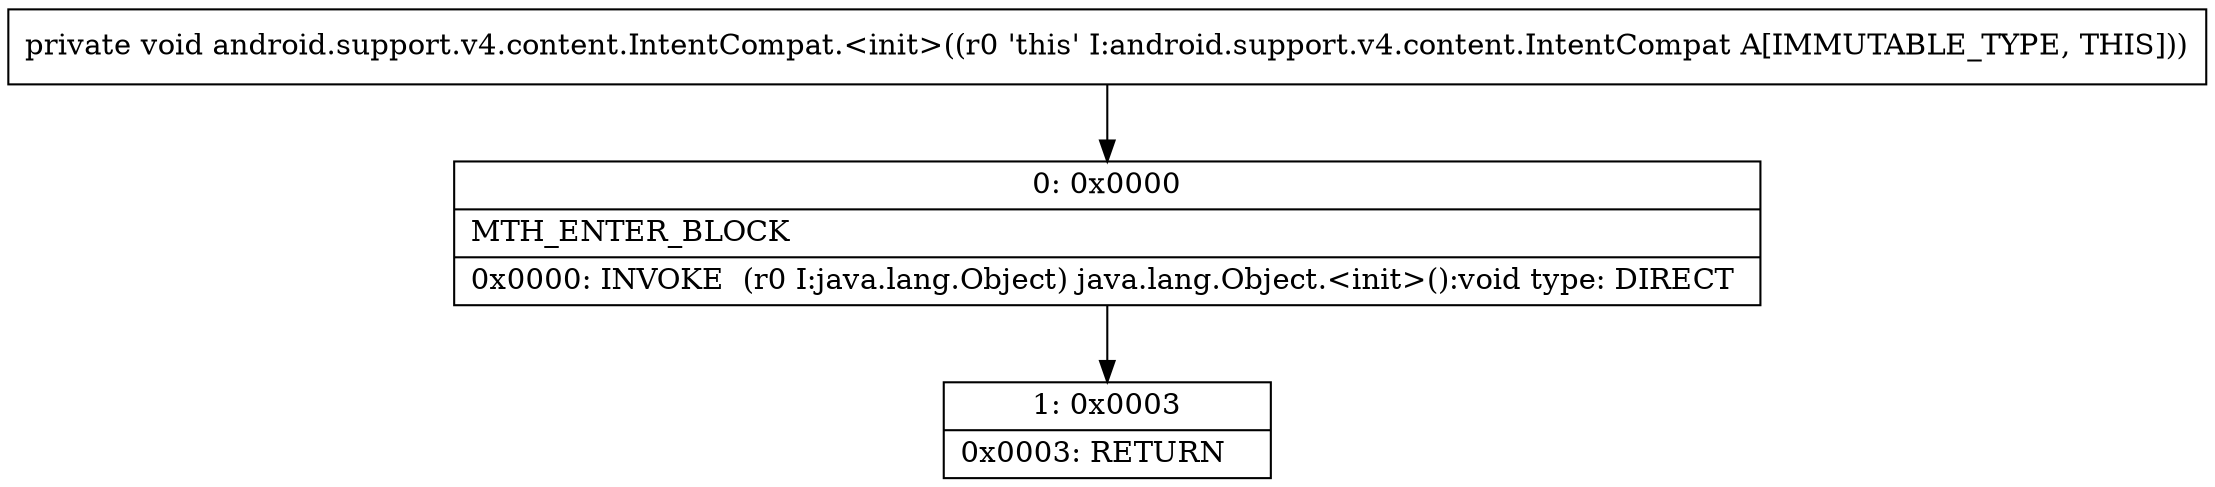 digraph "CFG forandroid.support.v4.content.IntentCompat.\<init\>()V" {
Node_0 [shape=record,label="{0\:\ 0x0000|MTH_ENTER_BLOCK\l|0x0000: INVOKE  (r0 I:java.lang.Object) java.lang.Object.\<init\>():void type: DIRECT \l}"];
Node_1 [shape=record,label="{1\:\ 0x0003|0x0003: RETURN   \l}"];
MethodNode[shape=record,label="{private void android.support.v4.content.IntentCompat.\<init\>((r0 'this' I:android.support.v4.content.IntentCompat A[IMMUTABLE_TYPE, THIS])) }"];
MethodNode -> Node_0;
Node_0 -> Node_1;
}

